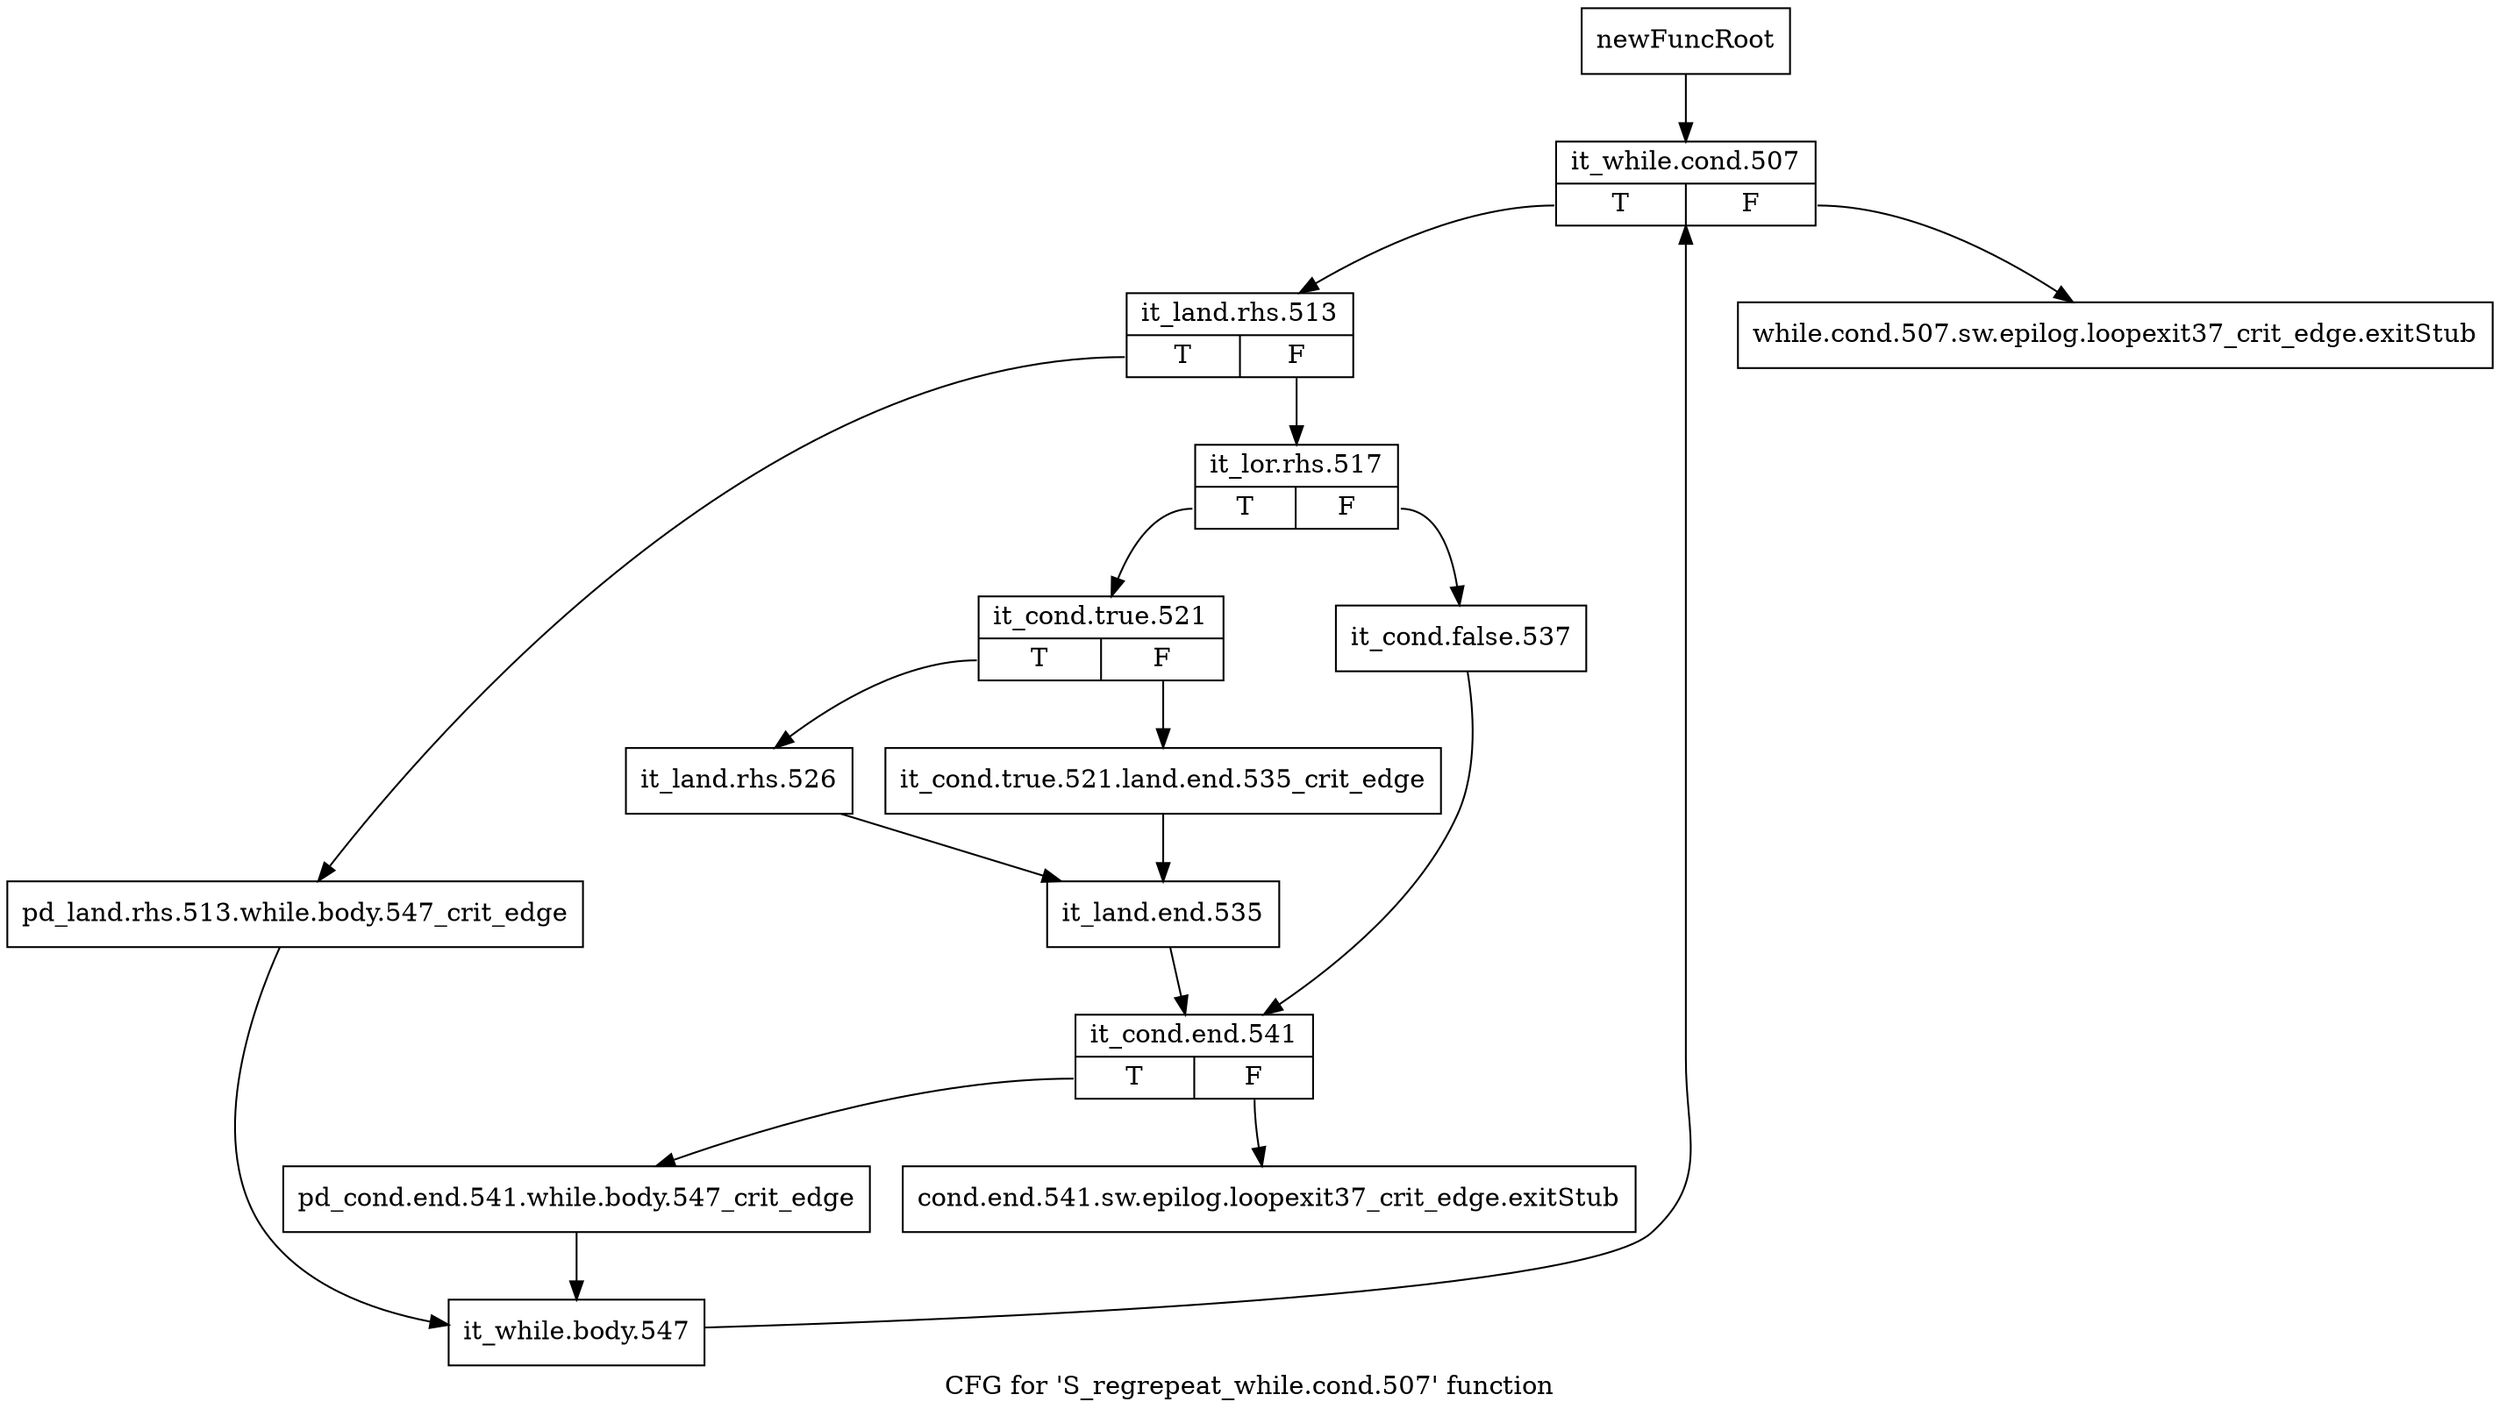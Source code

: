 digraph "CFG for 'S_regrepeat_while.cond.507' function" {
	label="CFG for 'S_regrepeat_while.cond.507' function";

	Node0x54298b0 [shape=record,label="{newFuncRoot}"];
	Node0x54298b0 -> Node0x54299a0;
	Node0x5429900 [shape=record,label="{while.cond.507.sw.epilog.loopexit37_crit_edge.exitStub}"];
	Node0x5429950 [shape=record,label="{cond.end.541.sw.epilog.loopexit37_crit_edge.exitStub}"];
	Node0x54299a0 [shape=record,label="{it_while.cond.507|{<s0>T|<s1>F}}"];
	Node0x54299a0:s0 -> Node0x54299f0;
	Node0x54299a0:s1 -> Node0x5429900;
	Node0x54299f0 [shape=record,label="{it_land.rhs.513|{<s0>T|<s1>F}}"];
	Node0x54299f0:s0 -> Node0x5429cc0;
	Node0x54299f0:s1 -> Node0x5429a40;
	Node0x5429a40 [shape=record,label="{it_lor.rhs.517|{<s0>T|<s1>F}}"];
	Node0x5429a40:s0 -> Node0x5429ae0;
	Node0x5429a40:s1 -> Node0x5429a90;
	Node0x5429a90 [shape=record,label="{it_cond.false.537}"];
	Node0x5429a90 -> Node0x5429c20;
	Node0x5429ae0 [shape=record,label="{it_cond.true.521|{<s0>T|<s1>F}}"];
	Node0x5429ae0:s0 -> Node0x5429b80;
	Node0x5429ae0:s1 -> Node0x5429b30;
	Node0x5429b30 [shape=record,label="{it_cond.true.521.land.end.535_crit_edge}"];
	Node0x5429b30 -> Node0x5429bd0;
	Node0x5429b80 [shape=record,label="{it_land.rhs.526}"];
	Node0x5429b80 -> Node0x5429bd0;
	Node0x5429bd0 [shape=record,label="{it_land.end.535}"];
	Node0x5429bd0 -> Node0x5429c20;
	Node0x5429c20 [shape=record,label="{it_cond.end.541|{<s0>T|<s1>F}}"];
	Node0x5429c20:s0 -> Node0x5429c70;
	Node0x5429c20:s1 -> Node0x5429950;
	Node0x5429c70 [shape=record,label="{pd_cond.end.541.while.body.547_crit_edge}"];
	Node0x5429c70 -> Node0x5429d10;
	Node0x5429cc0 [shape=record,label="{pd_land.rhs.513.while.body.547_crit_edge}"];
	Node0x5429cc0 -> Node0x5429d10;
	Node0x5429d10 [shape=record,label="{it_while.body.547}"];
	Node0x5429d10 -> Node0x54299a0;
}

